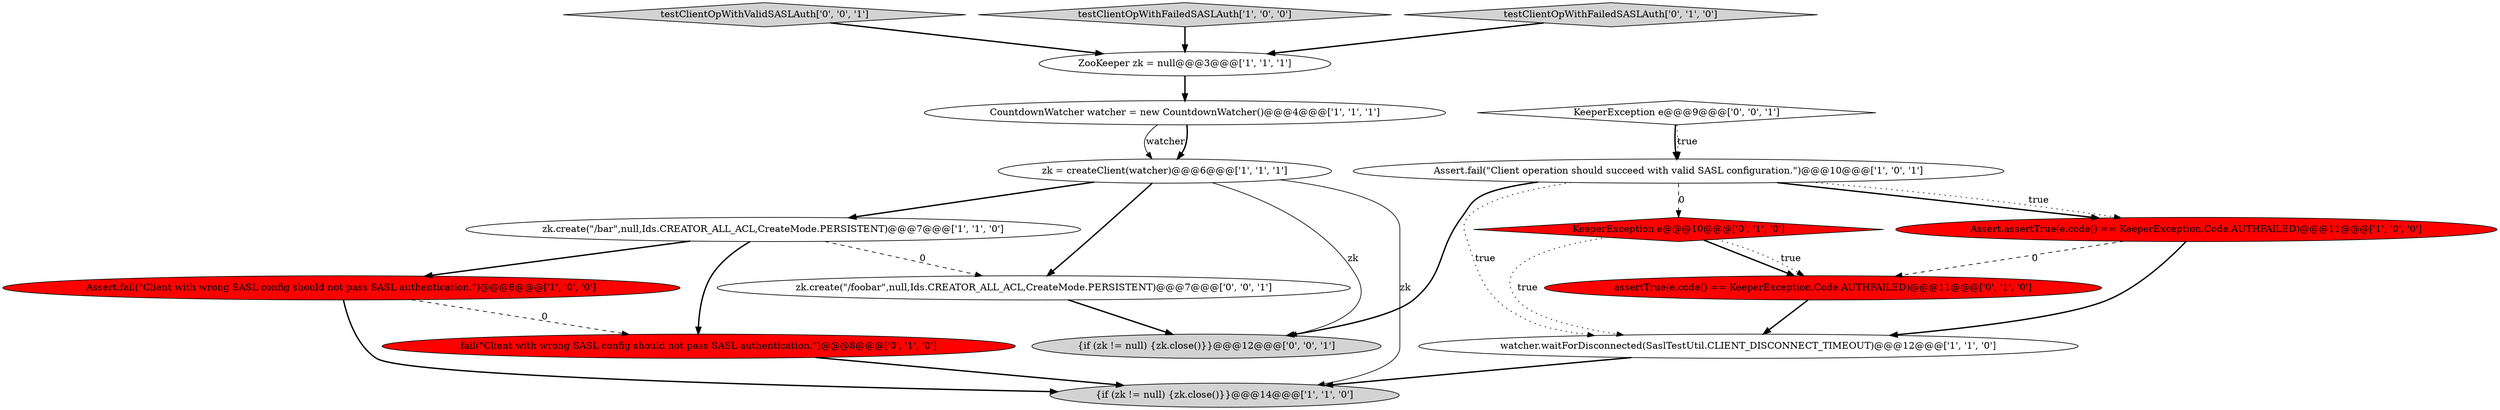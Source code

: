 digraph {
12 [style = filled, label = "KeeperException e@@@10@@@['0', '1', '0']", fillcolor = red, shape = diamond image = "AAA1AAABBB2BBB"];
17 [style = filled, label = "testClientOpWithValidSASLAuth['0', '0', '1']", fillcolor = lightgray, shape = diamond image = "AAA0AAABBB3BBB"];
3 [style = filled, label = "{if (zk != null) {zk.close()}}@@@14@@@['1', '1', '0']", fillcolor = lightgray, shape = ellipse image = "AAA0AAABBB1BBB"];
5 [style = filled, label = "testClientOpWithFailedSASLAuth['1', '0', '0']", fillcolor = lightgray, shape = diamond image = "AAA0AAABBB1BBB"];
16 [style = filled, label = "{if (zk != null) {zk.close()}}@@@12@@@['0', '0', '1']", fillcolor = lightgray, shape = ellipse image = "AAA0AAABBB3BBB"];
7 [style = filled, label = "Assert.fail(\"Client with wrong SASL config should not pass SASL authentication.\")@@@8@@@['1', '0', '0']", fillcolor = red, shape = ellipse image = "AAA1AAABBB1BBB"];
1 [style = filled, label = "Assert.fail(\"Client operation should succeed with valid SASL configuration.\")@@@10@@@['1', '0', '1']", fillcolor = white, shape = ellipse image = "AAA0AAABBB1BBB"];
2 [style = filled, label = "Assert.assertTrue(e.code() == KeeperException.Code.AUTHFAILED)@@@11@@@['1', '0', '0']", fillcolor = red, shape = ellipse image = "AAA1AAABBB1BBB"];
8 [style = filled, label = "zk = createClient(watcher)@@@6@@@['1', '1', '1']", fillcolor = white, shape = ellipse image = "AAA0AAABBB1BBB"];
9 [style = filled, label = "watcher.waitForDisconnected(SaslTestUtil.CLIENT_DISCONNECT_TIMEOUT)@@@12@@@['1', '1', '0']", fillcolor = white, shape = ellipse image = "AAA0AAABBB1BBB"];
10 [style = filled, label = "testClientOpWithFailedSASLAuth['0', '1', '0']", fillcolor = lightgray, shape = diamond image = "AAA0AAABBB2BBB"];
11 [style = filled, label = "fail(\"Client with wrong SASL config should not pass SASL authentication.\")@@@8@@@['0', '1', '0']", fillcolor = red, shape = ellipse image = "AAA1AAABBB2BBB"];
0 [style = filled, label = "CountdownWatcher watcher = new CountdownWatcher()@@@4@@@['1', '1', '1']", fillcolor = white, shape = ellipse image = "AAA0AAABBB1BBB"];
14 [style = filled, label = "KeeperException e@@@9@@@['0', '0', '1']", fillcolor = white, shape = diamond image = "AAA0AAABBB3BBB"];
6 [style = filled, label = "ZooKeeper zk = null@@@3@@@['1', '1', '1']", fillcolor = white, shape = ellipse image = "AAA0AAABBB1BBB"];
4 [style = filled, label = "zk.create(\"/bar\",null,Ids.CREATOR_ALL_ACL,CreateMode.PERSISTENT)@@@7@@@['1', '1', '0']", fillcolor = white, shape = ellipse image = "AAA0AAABBB1BBB"];
15 [style = filled, label = "zk.create(\"/foobar\",null,Ids.CREATOR_ALL_ACL,CreateMode.PERSISTENT)@@@7@@@['0', '0', '1']", fillcolor = white, shape = ellipse image = "AAA0AAABBB3BBB"];
13 [style = filled, label = "assertTrue(e.code() == KeeperException.Code.AUTHFAILED)@@@11@@@['0', '1', '0']", fillcolor = red, shape = ellipse image = "AAA1AAABBB2BBB"];
8->15 [style = bold, label=""];
17->6 [style = bold, label=""];
0->8 [style = solid, label="watcher"];
7->11 [style = dashed, label="0"];
8->3 [style = solid, label="zk"];
6->0 [style = bold, label=""];
2->9 [style = bold, label=""];
15->16 [style = bold, label=""];
10->6 [style = bold, label=""];
7->3 [style = bold, label=""];
4->7 [style = bold, label=""];
14->1 [style = bold, label=""];
12->13 [style = bold, label=""];
1->12 [style = dashed, label="0"];
12->13 [style = dotted, label="true"];
5->6 [style = bold, label=""];
11->3 [style = bold, label=""];
1->16 [style = bold, label=""];
2->13 [style = dashed, label="0"];
4->15 [style = dashed, label="0"];
1->9 [style = dotted, label="true"];
8->16 [style = solid, label="zk"];
0->8 [style = bold, label=""];
9->3 [style = bold, label=""];
1->2 [style = bold, label=""];
13->9 [style = bold, label=""];
14->1 [style = dotted, label="true"];
8->4 [style = bold, label=""];
1->2 [style = dotted, label="true"];
4->11 [style = bold, label=""];
12->9 [style = dotted, label="true"];
}
